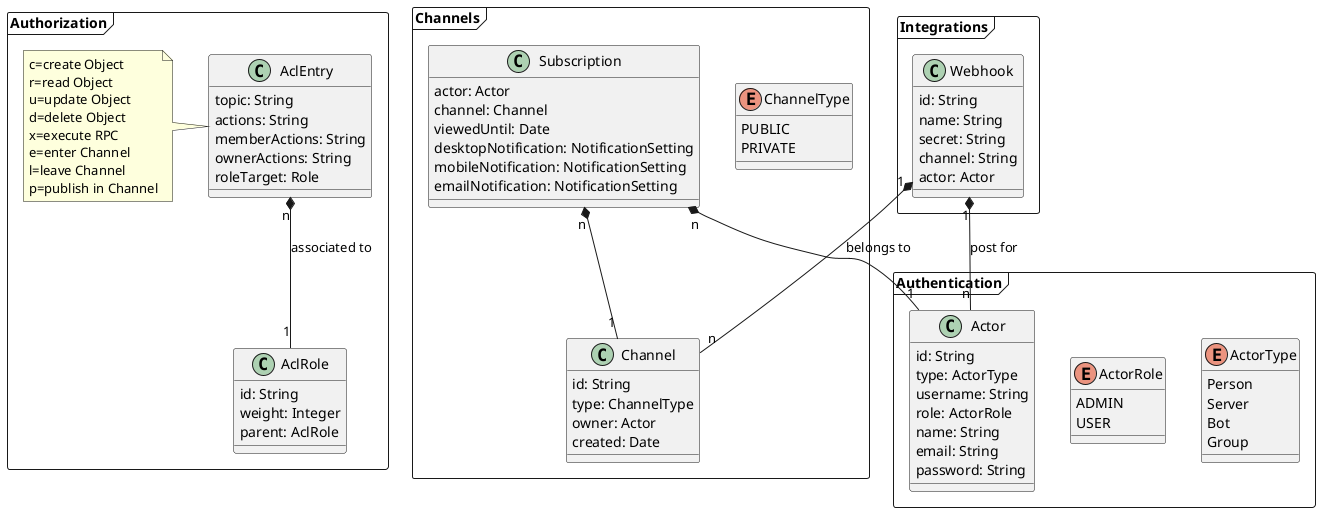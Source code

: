 @startuml

package Integrations <<Frame>> {
    class Webhook {
        id: String
        name: String
        secret: String
        channel: String
        actor: Actor
    }
}

package Channels <<Frame>> {
    enum ChannelType {
       PUBLIC
       PRIVATE
    }

    class Channel {
        id: String
        type: ChannelType
        owner: Actor
        created: Date
    }
    Webhook "1" *-- "n" Channel : belongs to

    class Subscription {
        actor: Actor
        channel: Channel
        viewedUntil: Date
        desktopNotification: NotificationSetting
        mobileNotification: NotificationSetting
        emailNotification: NotificationSetting
    }
    Subscription "n" *-- "1" Channel
}

package Authentication <<Frame>> {
    enum ActorType {
        Person
        Server
        Bot
        Group
    }

    enum ActorRole {
        ADMIN
        USER
    }

    class Actor {
        id: String
        type: ActorType
        username: String
        role: ActorRole
        name: String
        email: String
        password: String
    }

    Subscription "n" *-- "1" Actor
    Webhook "1" *-- "n" Actor : post for

'    class Group {
'        owner: Actor
'        members: Actor[]
'        channels: Channel[]
'    }
'    Actor <|-- Group
'    Group "0..1" *-- "n" Channel : belongs to
'    Group "0..1" *-- "n" Actor : is member of

}

package Authorization <<Frame>> {

    class AclRole {
        id: String
        weight: Integer
        parent: AclRole
    }

    class AclEntry {
        topic: String
        actions: String
        memberActions: String
        ownerActions: String
        roleTarget: Role
    }

    note left of AclEntry
     c=create Object
     r=read Object
     u=update Object
     d=delete Object
     x=execute RPC
     e=enter Channel
     l=leave Channel
     p=publish in Channel
    end note

    AclEntry "n" *-- "1" AclRole : associated to
}



@enduml